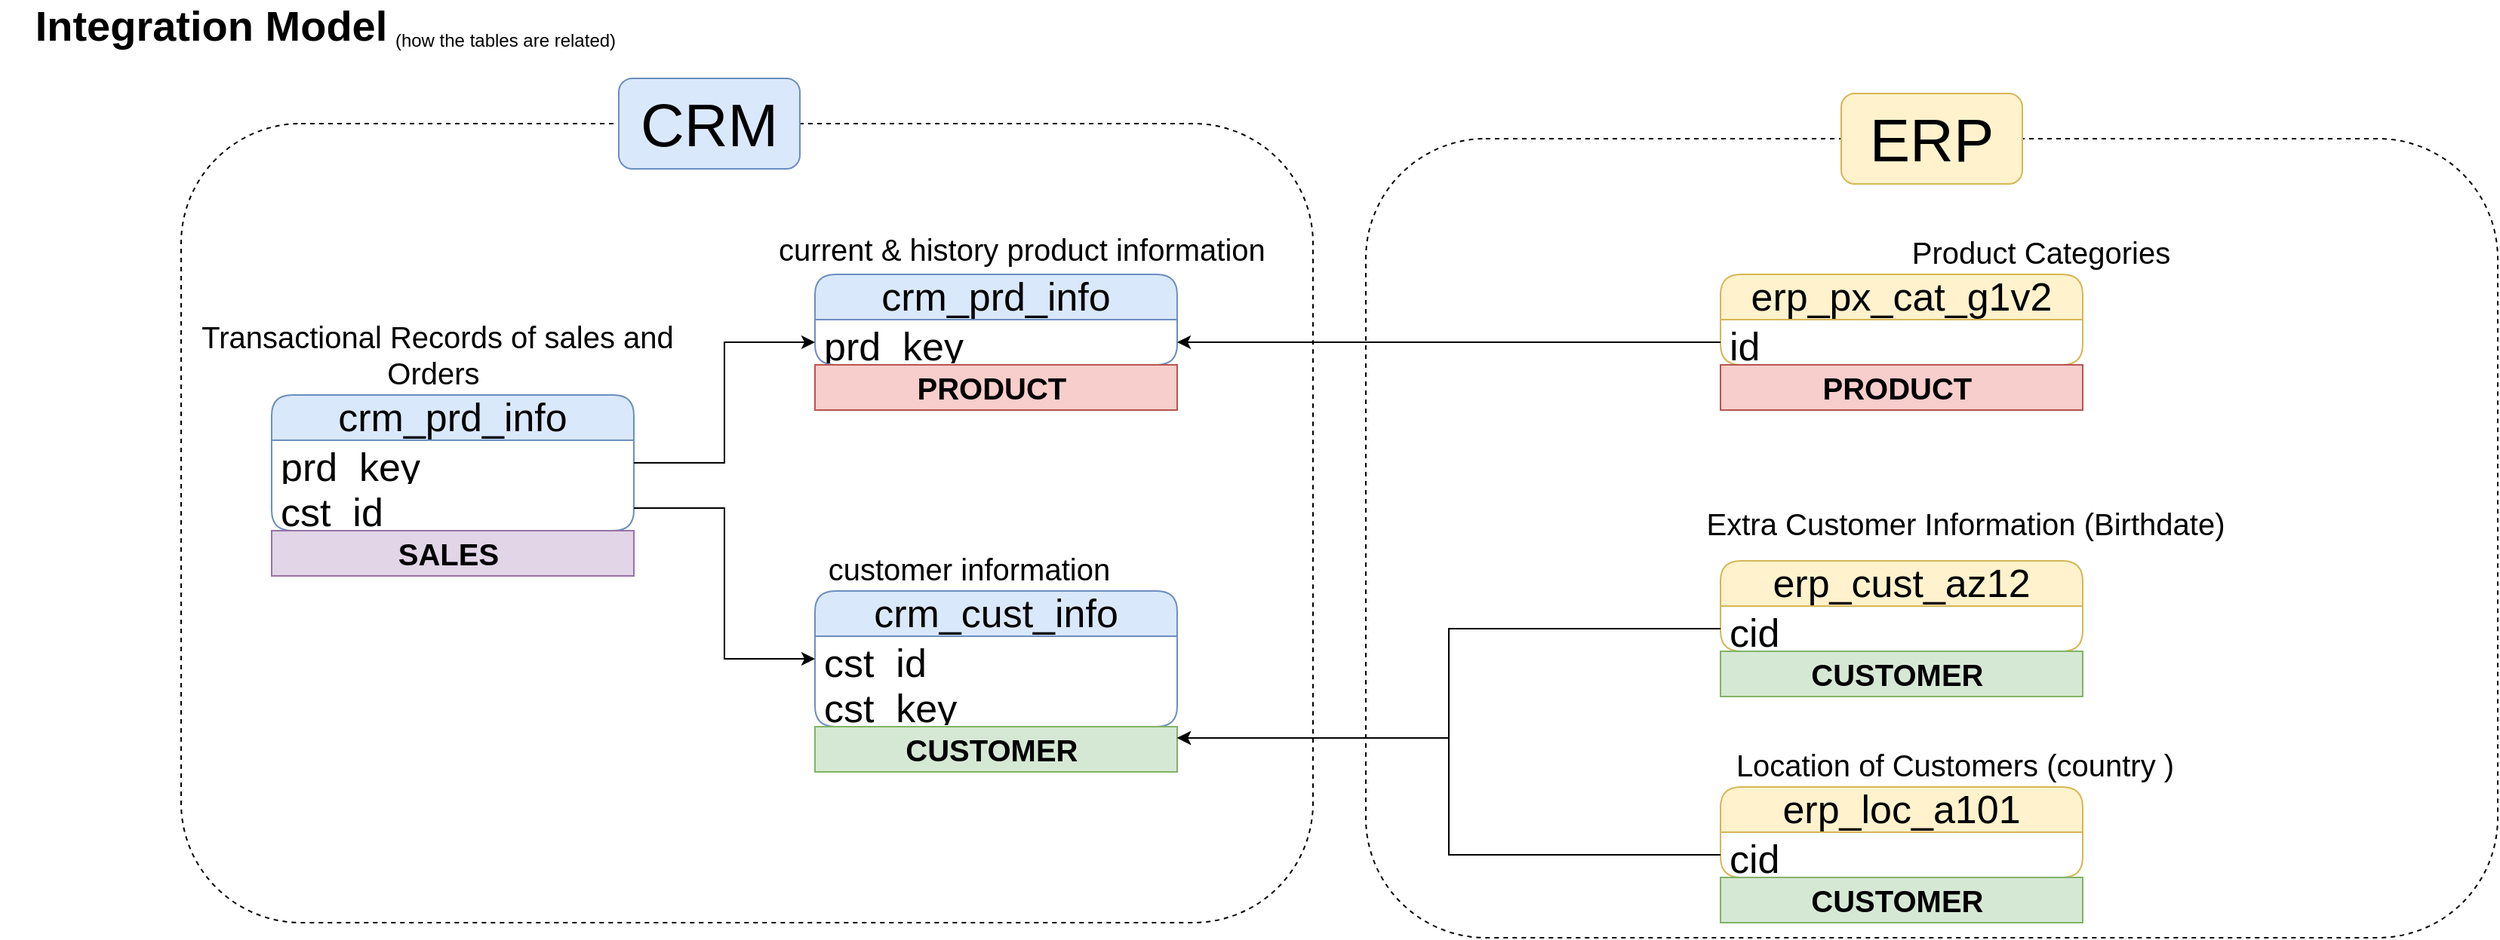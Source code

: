 <mxfile version="26.1.0">
  <diagram name="Page-1" id="WnF2yhdcEvIzFuQnkIwI">
    <mxGraphModel grid="1" page="1" gridSize="10" guides="1" tooltips="1" connect="1" arrows="1" fold="1" pageScale="1" pageWidth="850" pageHeight="1100" math="0" shadow="0">
      <root>
        <mxCell id="0" />
        <mxCell id="1" parent="0" />
        <mxCell id="1Dcwku4esSBJheec2Vt8-1" value="Integration Model" style="text;html=1;align=center;verticalAlign=middle;whiteSpace=wrap;rounded=0;fontSize=28;fontStyle=1" vertex="1" parent="1">
          <mxGeometry x="-20" y="10" width="280" height="30" as="geometry" />
        </mxCell>
        <mxCell id="1Dcwku4esSBJheec2Vt8-2" value="(how the tables are related)" style="text;html=1;align=center;verticalAlign=middle;whiteSpace=wrap;rounded=0;" vertex="1" parent="1">
          <mxGeometry x="220" y="20" width="190" height="30" as="geometry" />
        </mxCell>
        <mxCell id="1Dcwku4esSBJheec2Vt8-3" value="crm_cust_info" style="swimlane;fontStyle=0;childLayout=stackLayout;horizontal=1;startSize=30;horizontalStack=0;resizeParent=1;resizeParentMax=0;resizeLast=0;collapsible=1;marginBottom=0;whiteSpace=wrap;html=1;rounded=1;fillColor=#dae8fc;strokeColor=#6c8ebf;fontSize=26;" vertex="1" parent="1">
          <mxGeometry x="520" y="400" width="240" height="90" as="geometry" />
        </mxCell>
        <mxCell id="1Dcwku4esSBJheec2Vt8-4" value="cst_id&amp;nbsp;" style="text;strokeColor=none;fillColor=none;align=left;verticalAlign=middle;spacingLeft=4;spacingRight=4;overflow=hidden;points=[[0,0.5],[1,0.5]];portConstraint=eastwest;rotatable=0;whiteSpace=wrap;html=1;fontSize=26;" vertex="1" parent="1Dcwku4esSBJheec2Vt8-3">
          <mxGeometry y="30" width="240" height="30" as="geometry" />
        </mxCell>
        <mxCell id="1Dcwku4esSBJheec2Vt8-26" value="cst_key" style="text;strokeColor=none;fillColor=none;align=left;verticalAlign=middle;spacingLeft=4;spacingRight=4;overflow=hidden;points=[[0,0.5],[1,0.5]];portConstraint=eastwest;rotatable=0;whiteSpace=wrap;html=1;fontSize=26;" vertex="1" parent="1Dcwku4esSBJheec2Vt8-3">
          <mxGeometry y="60" width="240" height="30" as="geometry" />
        </mxCell>
        <mxCell id="1Dcwku4esSBJheec2Vt8-7" value="&lt;font style=&quot;font-size: 20px;&quot;&gt;customer information&amp;nbsp;&lt;/font&gt;" style="text;html=1;align=center;verticalAlign=middle;whiteSpace=wrap;rounded=0;" vertex="1" parent="1">
          <mxGeometry x="500" y="370" width="250" height="30" as="geometry" />
        </mxCell>
        <mxCell id="1Dcwku4esSBJheec2Vt8-8" value="crm_prd_info" style="swimlane;fontStyle=0;childLayout=stackLayout;horizontal=1;startSize=30;horizontalStack=0;resizeParent=1;resizeParentMax=0;resizeLast=0;collapsible=1;marginBottom=0;whiteSpace=wrap;html=1;rounded=1;fillColor=#dae8fc;strokeColor=#6c8ebf;fontSize=26;" vertex="1" parent="1">
          <mxGeometry x="520" y="190" width="240" height="60" as="geometry" />
        </mxCell>
        <mxCell id="1Dcwku4esSBJheec2Vt8-9" value="prd_key" style="text;strokeColor=none;fillColor=none;align=left;verticalAlign=middle;spacingLeft=4;spacingRight=4;overflow=hidden;points=[[0,0.5],[1,0.5]];portConstraint=eastwest;rotatable=0;whiteSpace=wrap;html=1;fontSize=26;" vertex="1" parent="1Dcwku4esSBJheec2Vt8-8">
          <mxGeometry y="30" width="240" height="30" as="geometry" />
        </mxCell>
        <mxCell id="1Dcwku4esSBJheec2Vt8-10" value="&lt;span style=&quot;font-size: 20px;&quot;&gt;Transactional Records of sales and Orders&amp;nbsp;&lt;/span&gt;&lt;div&gt;&lt;span style=&quot;font-size: 20px;&quot;&gt;&lt;br&gt;&lt;/span&gt;&lt;/div&gt;" style="text;html=1;align=center;verticalAlign=middle;whiteSpace=wrap;rounded=0;" vertex="1" parent="1">
          <mxGeometry x="100" y="240" width="340" height="30" as="geometry" />
        </mxCell>
        <mxCell id="1Dcwku4esSBJheec2Vt8-15" value="crm_prd_info" style="swimlane;fontStyle=0;childLayout=stackLayout;horizontal=1;startSize=30;horizontalStack=0;resizeParent=1;resizeParentMax=0;resizeLast=0;collapsible=1;marginBottom=0;whiteSpace=wrap;html=1;rounded=1;fillColor=#dae8fc;strokeColor=#6c8ebf;fontSize=26;" vertex="1" parent="1">
          <mxGeometry x="160" y="270" width="240" height="90" as="geometry" />
        </mxCell>
        <mxCell id="1Dcwku4esSBJheec2Vt8-16" value="prd_key" style="text;strokeColor=none;fillColor=none;align=left;verticalAlign=middle;spacingLeft=4;spacingRight=4;overflow=hidden;points=[[0,0.5],[1,0.5]];portConstraint=eastwest;rotatable=0;whiteSpace=wrap;html=1;fontSize=26;" vertex="1" parent="1Dcwku4esSBJheec2Vt8-15">
          <mxGeometry y="30" width="240" height="30" as="geometry" />
        </mxCell>
        <mxCell id="1Dcwku4esSBJheec2Vt8-18" value="cst_id" style="text;strokeColor=none;fillColor=none;align=left;verticalAlign=middle;spacingLeft=4;spacingRight=4;overflow=hidden;points=[[0,0.5],[1,0.5]];portConstraint=eastwest;rotatable=0;whiteSpace=wrap;html=1;fontSize=26;" vertex="1" parent="1Dcwku4esSBJheec2Vt8-15">
          <mxGeometry y="60" width="240" height="30" as="geometry" />
        </mxCell>
        <mxCell id="1Dcwku4esSBJheec2Vt8-17" value="&lt;font style=&quot;font-size: 20px;&quot;&gt;current &amp;amp; history product information&amp;nbsp;&lt;/font&gt;&lt;div&gt;&lt;font style=&quot;font-size: 20px;&quot;&gt;&amp;nbsp;&lt;/font&gt;&lt;/div&gt;" style="text;html=1;align=center;verticalAlign=middle;whiteSpace=wrap;rounded=0;" vertex="1" parent="1">
          <mxGeometry x="490" y="170" width="340" height="30" as="geometry" />
        </mxCell>
        <mxCell id="1Dcwku4esSBJheec2Vt8-20" style="edgeStyle=orthogonalEdgeStyle;rounded=0;orthogonalLoop=1;jettySize=auto;html=1;exitX=1;exitY=0.5;exitDx=0;exitDy=0;entryX=0;entryY=0.5;entryDx=0;entryDy=0;" edge="1" parent="1" source="1Dcwku4esSBJheec2Vt8-18" target="1Dcwku4esSBJheec2Vt8-4">
          <mxGeometry relative="1" as="geometry" />
        </mxCell>
        <mxCell id="1Dcwku4esSBJheec2Vt8-21" style="edgeStyle=orthogonalEdgeStyle;rounded=0;orthogonalLoop=1;jettySize=auto;html=1;entryX=0;entryY=0.5;entryDx=0;entryDy=0;" edge="1" parent="1" source="1Dcwku4esSBJheec2Vt8-16" target="1Dcwku4esSBJheec2Vt8-9">
          <mxGeometry relative="1" as="geometry" />
        </mxCell>
        <mxCell id="1Dcwku4esSBJheec2Vt8-24" value="erp_cust_az12" style="swimlane;fontStyle=0;childLayout=stackLayout;horizontal=1;startSize=30;horizontalStack=0;resizeParent=1;resizeParentMax=0;resizeLast=0;collapsible=1;marginBottom=0;whiteSpace=wrap;html=1;rounded=1;fillColor=#fff2cc;strokeColor=#d6b656;fontSize=26;" vertex="1" parent="1">
          <mxGeometry x="1120" y="380" width="240" height="60" as="geometry" />
        </mxCell>
        <mxCell id="1Dcwku4esSBJheec2Vt8-25" value="cid" style="text;strokeColor=none;fillColor=none;align=left;verticalAlign=middle;spacingLeft=4;spacingRight=4;overflow=hidden;points=[[0,0.5],[1,0.5]];portConstraint=eastwest;rotatable=0;whiteSpace=wrap;html=1;fontSize=26;" vertex="1" parent="1Dcwku4esSBJheec2Vt8-24">
          <mxGeometry y="30" width="240" height="30" as="geometry" />
        </mxCell>
        <mxCell id="1Dcwku4esSBJheec2Vt8-28" value="&lt;span style=&quot;font-size: 20px;&quot;&gt;Location of Customers (country )&lt;/span&gt;" style="text;html=1;align=center;verticalAlign=middle;whiteSpace=wrap;rounded=0;" vertex="1" parent="1">
          <mxGeometry x="1083" y="500" width="385" height="30" as="geometry" />
        </mxCell>
        <mxCell id="1Dcwku4esSBJheec2Vt8-29" value="erp_loc_a101" style="swimlane;fontStyle=0;childLayout=stackLayout;horizontal=1;startSize=30;horizontalStack=0;resizeParent=1;resizeParentMax=0;resizeLast=0;collapsible=1;marginBottom=0;whiteSpace=wrap;html=1;rounded=1;fillColor=#fff2cc;strokeColor=#d6b656;fontSize=26;" vertex="1" parent="1">
          <mxGeometry x="1120" y="530" width="240" height="60" as="geometry" />
        </mxCell>
        <mxCell id="1Dcwku4esSBJheec2Vt8-30" value="cid" style="text;strokeColor=none;fillColor=none;align=left;verticalAlign=middle;spacingLeft=4;spacingRight=4;overflow=hidden;points=[[0,0.5],[1,0.5]];portConstraint=eastwest;rotatable=0;whiteSpace=wrap;html=1;fontSize=26;" vertex="1" parent="1Dcwku4esSBJheec2Vt8-29">
          <mxGeometry y="30" width="240" height="30" as="geometry" />
        </mxCell>
        <mxCell id="1Dcwku4esSBJheec2Vt8-38" value="erp_px_cat_g1v2" style="swimlane;fontStyle=0;childLayout=stackLayout;horizontal=1;startSize=30;horizontalStack=0;resizeParent=1;resizeParentMax=0;resizeLast=0;collapsible=1;marginBottom=0;whiteSpace=wrap;html=1;rounded=1;fillColor=#fff2cc;strokeColor=#d6b656;fontSize=26;" vertex="1" parent="1">
          <mxGeometry x="1120" y="190" width="240" height="60" as="geometry" />
        </mxCell>
        <mxCell id="1Dcwku4esSBJheec2Vt8-39" value="id" style="text;strokeColor=none;fillColor=none;align=left;verticalAlign=middle;spacingLeft=4;spacingRight=4;overflow=hidden;points=[[0,0.5],[1,0.5]];portConstraint=eastwest;rotatable=0;whiteSpace=wrap;html=1;fontSize=26;" vertex="1" parent="1Dcwku4esSBJheec2Vt8-38">
          <mxGeometry y="30" width="240" height="30" as="geometry" />
        </mxCell>
        <mxCell id="1Dcwku4esSBJheec2Vt8-43" style="edgeStyle=orthogonalEdgeStyle;rounded=0;orthogonalLoop=1;jettySize=auto;html=1;entryX=1;entryY=0.5;entryDx=0;entryDy=0;" edge="1" parent="1" source="1Dcwku4esSBJheec2Vt8-39" target="1Dcwku4esSBJheec2Vt8-9">
          <mxGeometry relative="1" as="geometry" />
        </mxCell>
        <mxCell id="1Dcwku4esSBJheec2Vt8-45" value="&lt;span style=&quot;font-size: 20px;&quot;&gt;Extra Customer Information (Birthdate)&lt;/span&gt;" style="text;html=1;align=center;verticalAlign=middle;whiteSpace=wrap;rounded=0;" vertex="1" parent="1">
          <mxGeometry x="1090" y="340" width="385" height="30" as="geometry" />
        </mxCell>
        <mxCell id="1Dcwku4esSBJheec2Vt8-46" value="&lt;span style=&quot;font-size: 20px;&quot;&gt;Product Categories&lt;/span&gt;" style="text;html=1;align=center;verticalAlign=middle;whiteSpace=wrap;rounded=0;" vertex="1" parent="1">
          <mxGeometry x="1140" y="160" width="385" height="30" as="geometry" />
        </mxCell>
        <mxCell id="1Dcwku4esSBJheec2Vt8-48" value="" style="rounded=1;whiteSpace=wrap;html=1;fillColor=none;dashed=1;" vertex="1" parent="1">
          <mxGeometry x="100" y="90" width="750" height="530" as="geometry" />
        </mxCell>
        <mxCell id="1Dcwku4esSBJheec2Vt8-50" value="&lt;font style=&quot;font-size: 40px;&quot;&gt;CRM&lt;/font&gt;" style="rounded=1;whiteSpace=wrap;html=1;fillColor=#dae8fc;strokeColor=#6c8ebf;" vertex="1" parent="1">
          <mxGeometry x="390" y="60" width="120" height="60" as="geometry" />
        </mxCell>
        <mxCell id="1Dcwku4esSBJheec2Vt8-51" value="" style="rounded=1;whiteSpace=wrap;html=1;fillColor=none;dashed=1;" vertex="1" parent="1">
          <mxGeometry x="885" y="100" width="750" height="530" as="geometry" />
        </mxCell>
        <mxCell id="1Dcwku4esSBJheec2Vt8-54" style="edgeStyle=orthogonalEdgeStyle;rounded=0;orthogonalLoop=1;jettySize=auto;html=1;exitX=0.5;exitY=1;exitDx=0;exitDy=0;" edge="1" parent="1" source="1Dcwku4esSBJheec2Vt8-50" target="1Dcwku4esSBJheec2Vt8-50">
          <mxGeometry relative="1" as="geometry" />
        </mxCell>
        <mxCell id="1Dcwku4esSBJheec2Vt8-55" value="&lt;font style=&quot;font-size: 40px;&quot;&gt;ERP&lt;/font&gt;" style="rounded=1;whiteSpace=wrap;html=1;fillColor=#fff2cc;strokeColor=#d6b656;" vertex="1" parent="1">
          <mxGeometry x="1200" y="70" width="120" height="60" as="geometry" />
        </mxCell>
        <mxCell id="bwg0EofnIhpIx8nxRnz3-1" value="&lt;span style=&quot;font-size: 20px;&quot;&gt;&lt;b&gt;PRODUCT&amp;nbsp;&lt;/b&gt;&lt;/span&gt;" style="text;html=1;strokeColor=#b85450;fillColor=#f8cecc;align=center;verticalAlign=middle;whiteSpace=wrap;overflow=hidden;" vertex="1" parent="1">
          <mxGeometry x="520" y="250" width="240" height="30" as="geometry" />
        </mxCell>
        <mxCell id="bwg0EofnIhpIx8nxRnz3-2" value="&lt;span style=&quot;font-size: 20px;&quot;&gt;&lt;b&gt;PRODUCT&amp;nbsp;&lt;/b&gt;&lt;/span&gt;" style="text;html=1;strokeColor=#b85450;fillColor=#f8cecc;align=center;verticalAlign=middle;whiteSpace=wrap;overflow=hidden;" vertex="1" parent="1">
          <mxGeometry x="1120" y="250" width="240" height="30" as="geometry" />
        </mxCell>
        <mxCell id="bwg0EofnIhpIx8nxRnz3-3" value="&lt;span style=&quot;font-size: 20px;&quot;&gt;&lt;b&gt;CUSTOMER&amp;nbsp;&lt;/b&gt;&lt;/span&gt;" style="text;html=1;strokeColor=#82b366;fillColor=#d5e8d4;align=center;verticalAlign=middle;whiteSpace=wrap;overflow=hidden;" vertex="1" parent="1">
          <mxGeometry x="520" y="490" width="240" height="30" as="geometry" />
        </mxCell>
        <mxCell id="bwg0EofnIhpIx8nxRnz3-5" value="&lt;span style=&quot;font-size: 20px;&quot;&gt;&lt;b&gt;CUSTOMER&amp;nbsp;&lt;/b&gt;&lt;/span&gt;" style="text;html=1;strokeColor=#82b366;fillColor=#d5e8d4;align=center;verticalAlign=middle;whiteSpace=wrap;overflow=hidden;" vertex="1" parent="1">
          <mxGeometry x="1120" y="440" width="240" height="30" as="geometry" />
        </mxCell>
        <mxCell id="bwg0EofnIhpIx8nxRnz3-6" value="&lt;span style=&quot;font-size: 20px;&quot;&gt;&lt;b&gt;CUSTOMER&amp;nbsp;&lt;/b&gt;&lt;/span&gt;" style="text;html=1;strokeColor=#82b366;fillColor=#d5e8d4;align=center;verticalAlign=middle;whiteSpace=wrap;overflow=hidden;" vertex="1" parent="1">
          <mxGeometry x="1120" y="590" width="240" height="30" as="geometry" />
        </mxCell>
        <mxCell id="bwg0EofnIhpIx8nxRnz3-7" value="&lt;span style=&quot;font-size: 20px;&quot;&gt;&lt;b&gt;SALES&amp;nbsp;&lt;/b&gt;&lt;/span&gt;" style="text;html=1;strokeColor=#9673a6;fillColor=#e1d5e7;align=center;verticalAlign=middle;whiteSpace=wrap;overflow=hidden;" vertex="1" parent="1">
          <mxGeometry x="160" y="360" width="240" height="30" as="geometry" />
        </mxCell>
        <mxCell id="bwg0EofnIhpIx8nxRnz3-8" style="edgeStyle=orthogonalEdgeStyle;rounded=0;orthogonalLoop=1;jettySize=auto;html=1;entryX=1;entryY=0.25;entryDx=0;entryDy=0;" edge="1" parent="1" source="1Dcwku4esSBJheec2Vt8-25" target="bwg0EofnIhpIx8nxRnz3-3">
          <mxGeometry relative="1" as="geometry" />
        </mxCell>
        <mxCell id="bwg0EofnIhpIx8nxRnz3-9" style="edgeStyle=orthogonalEdgeStyle;rounded=0;orthogonalLoop=1;jettySize=auto;html=1;entryX=1;entryY=0.25;entryDx=0;entryDy=0;" edge="1" parent="1" source="1Dcwku4esSBJheec2Vt8-30" target="bwg0EofnIhpIx8nxRnz3-3">
          <mxGeometry relative="1" as="geometry" />
        </mxCell>
      </root>
    </mxGraphModel>
  </diagram>
</mxfile>
